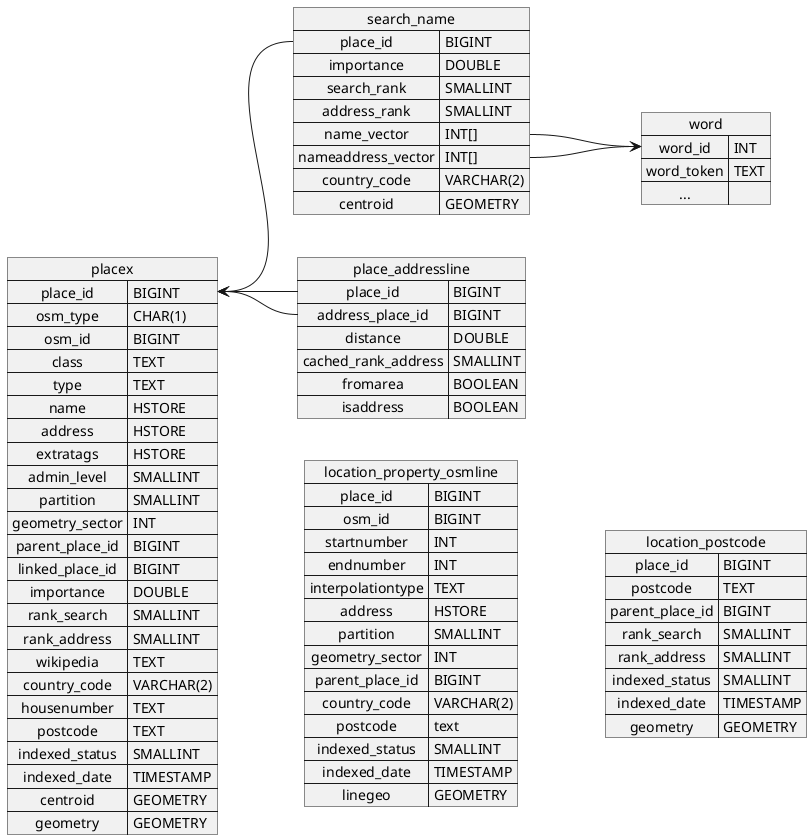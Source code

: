 @startuml
skinparam monochrome true
skinparam ObjectFontStyle bold

left to right direction

map placex {
  place_id => BIGINT
  osm_type => CHAR(1)
  osm_id => BIGINT
  class => TEXT
  type => TEXT
  name => HSTORE
  address => HSTORE
  extratags => HSTORE
  admin_level => SMALLINT
  partition => SMALLINT
  geometry_sector => INT
  parent_place_id => BIGINT
  linked_place_id => BIGINT
  importance => DOUBLE
  rank_search => SMALLINT
  rank_address => SMALLINT
  wikipedia => TEXT
  country_code => VARCHAR(2)
  housenumber => TEXT
  postcode => TEXT
  indexed_status => SMALLINT
  indexed_date => TIMESTAMP
  centroid => GEOMETRY
  geometry => GEOMETRY
}

map search_name {
  place_id => BIGINT
  importance => DOUBLE
  search_rank => SMALLINT
  address_rank => SMALLINT
  name_vector => INT[]
  nameaddress_vector => INT[]
  country_code => VARCHAR(2)
  centroid => GEOMETRY
}

map word {
  word_id => INT
  word_token => TEXT
  ... =>
}

map location_property_osmline {
  place_id => BIGINT
  osm_id => BIGINT
  startnumber => INT
  endnumber => INT
  interpolationtype => TEXT
  address => HSTORE
  partition => SMALLINT
  geometry_sector => INT
  parent_place_id => BIGINT
  country_code => VARCHAR(2)
  postcode => text
  indexed_status => SMALLINT
  indexed_date => TIMESTAMP
  linegeo => GEOMETRY
}

map place_addressline {
  place_id => BIGINT
  address_place_id => BIGINT
  distance => DOUBLE
  cached_rank_address => SMALLINT
  fromarea => BOOLEAN
  isaddress => BOOLEAN
}

map location_postcode {
  place_id => BIGINT
  postcode => TEXT
  parent_place_id => BIGINT
  rank_search => SMALLINT
  rank_address => SMALLINT
  indexed_status => SMALLINT
  indexed_date => TIMESTAMP
  geometry => GEOMETRY
}

placex::place_id <-- search_name::place_id
placex::place_id <-- place_addressline::place_id
placex::place_id <-- place_addressline::address_place_id

search_name::name_vector --> word::word_id
search_name::nameaddress_vector --> word::word_id

place_addressline -[hidden]> location_property_osmline
search_name -[hidden]> place_addressline
location_property_osmline -[hidden]-> location_postcode

@enduml
